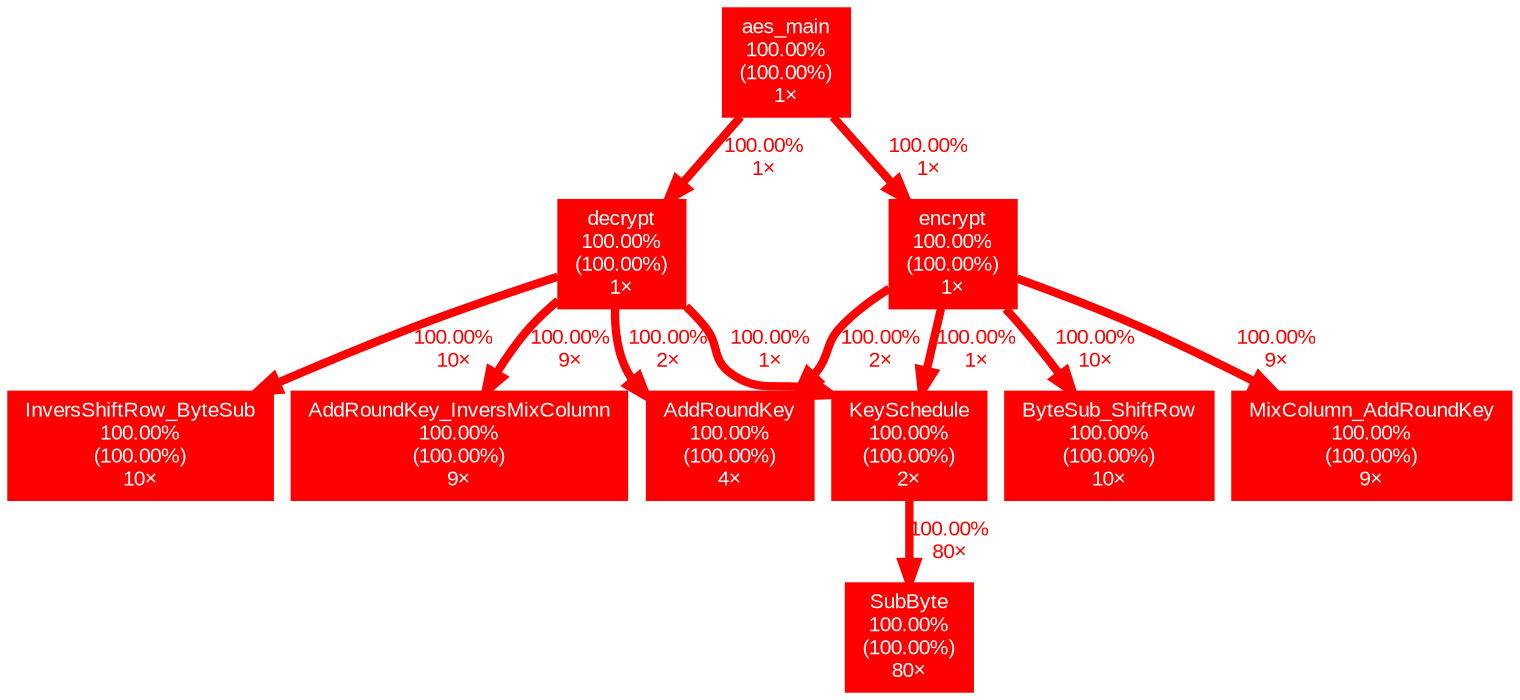 digraph {
	graph [fontname=Arial, nodesep=0.125, ranksep=0.25];
	node [fontcolor=white, fontname=Arial, height=0, shape=box, style=filled, width=0];
	edge [fontname=Arial];
	1 [color="#ff0000", fontcolor="#ffffff", fontsize="10.00", label="SubByte\n100.00%\n(100.00%)\n80×"];
	2 [color="#ff0000", fontcolor="#ffffff", fontsize="10.00", label="ByteSub_ShiftRow\n100.00%\n(100.00%)\n10×"];
	3 [color="#ff0000", fontcolor="#ffffff", fontsize="10.00", label="InversShiftRow_ByteSub\n100.00%\n(100.00%)\n10×"];
	4 [color="#ff0000", fontcolor="#ffffff", fontsize="10.00", label="AddRoundKey_InversMixColumn\n100.00%\n(100.00%)\n9×"];
	5 [color="#ff0000", fontcolor="#ffffff", fontsize="10.00", label="MixColumn_AddRoundKey\n100.00%\n(100.00%)\n9×"];
	6 [color="#ff0000", fontcolor="#ffffff", fontsize="10.00", label="AddRoundKey\n100.00%\n(100.00%)\n4×"];
	7 [color="#ff0000", fontcolor="#ffffff", fontsize="10.00", label="KeySchedule\n100.00%\n(100.00%)\n2×"];
	7 -> 1 [arrowsize="1.00", color="#ff0000", fontcolor="#ff0000", fontsize="10.00", label="100.00%\n80×", labeldistance="4.00", penwidth="4.00"];
	8 [color="#ff0000", fontcolor="#ffffff", fontsize="10.00", label="aes_main\n100.00%\n(100.00%)\n1×"];
	8 -> 9 [arrowsize="1.00", color="#ff0000", fontcolor="#ff0000", fontsize="10.00", label="100.00%\n1×", labeldistance="4.00", penwidth="4.00"];
	8 -> 10 [arrowsize="1.00", color="#ff0000", fontcolor="#ff0000", fontsize="10.00", label="100.00%\n1×", labeldistance="4.00", penwidth="4.00"];
	9 [color="#ff0000", fontcolor="#ffffff", fontsize="10.00", label="decrypt\n100.00%\n(100.00%)\n1×"];
	9 -> 3 [arrowsize="1.00", color="#ff0000", fontcolor="#ff0000", fontsize="10.00", label="100.00%\n10×", labeldistance="4.00", penwidth="4.00"];
	9 -> 4 [arrowsize="1.00", color="#ff0000", fontcolor="#ff0000", fontsize="10.00", label="100.00%\n9×", labeldistance="4.00", penwidth="4.00"];
	9 -> 6 [arrowsize="1.00", color="#ff0000", fontcolor="#ff0000", fontsize="10.00", label="100.00%\n2×", labeldistance="4.00", penwidth="4.00"];
	9 -> 7 [arrowsize="1.00", color="#ff0000", fontcolor="#ff0000", fontsize="10.00", label="100.00%\n1×", labeldistance="4.00", penwidth="4.00"];
	10 [color="#ff0000", fontcolor="#ffffff", fontsize="10.00", label="encrypt\n100.00%\n(100.00%)\n1×"];
	10 -> 2 [arrowsize="1.00", color="#ff0000", fontcolor="#ff0000", fontsize="10.00", label="100.00%\n10×", labeldistance="4.00", penwidth="4.00"];
	10 -> 5 [arrowsize="1.00", color="#ff0000", fontcolor="#ff0000", fontsize="10.00", label="100.00%\n9×", labeldistance="4.00", penwidth="4.00"];
	10 -> 6 [arrowsize="1.00", color="#ff0000", fontcolor="#ff0000", fontsize="10.00", label="100.00%\n2×", labeldistance="4.00", penwidth="4.00"];
	10 -> 7 [arrowsize="1.00", color="#ff0000", fontcolor="#ff0000", fontsize="10.00", label="100.00%\n1×", labeldistance="4.00", penwidth="4.00"];
}
